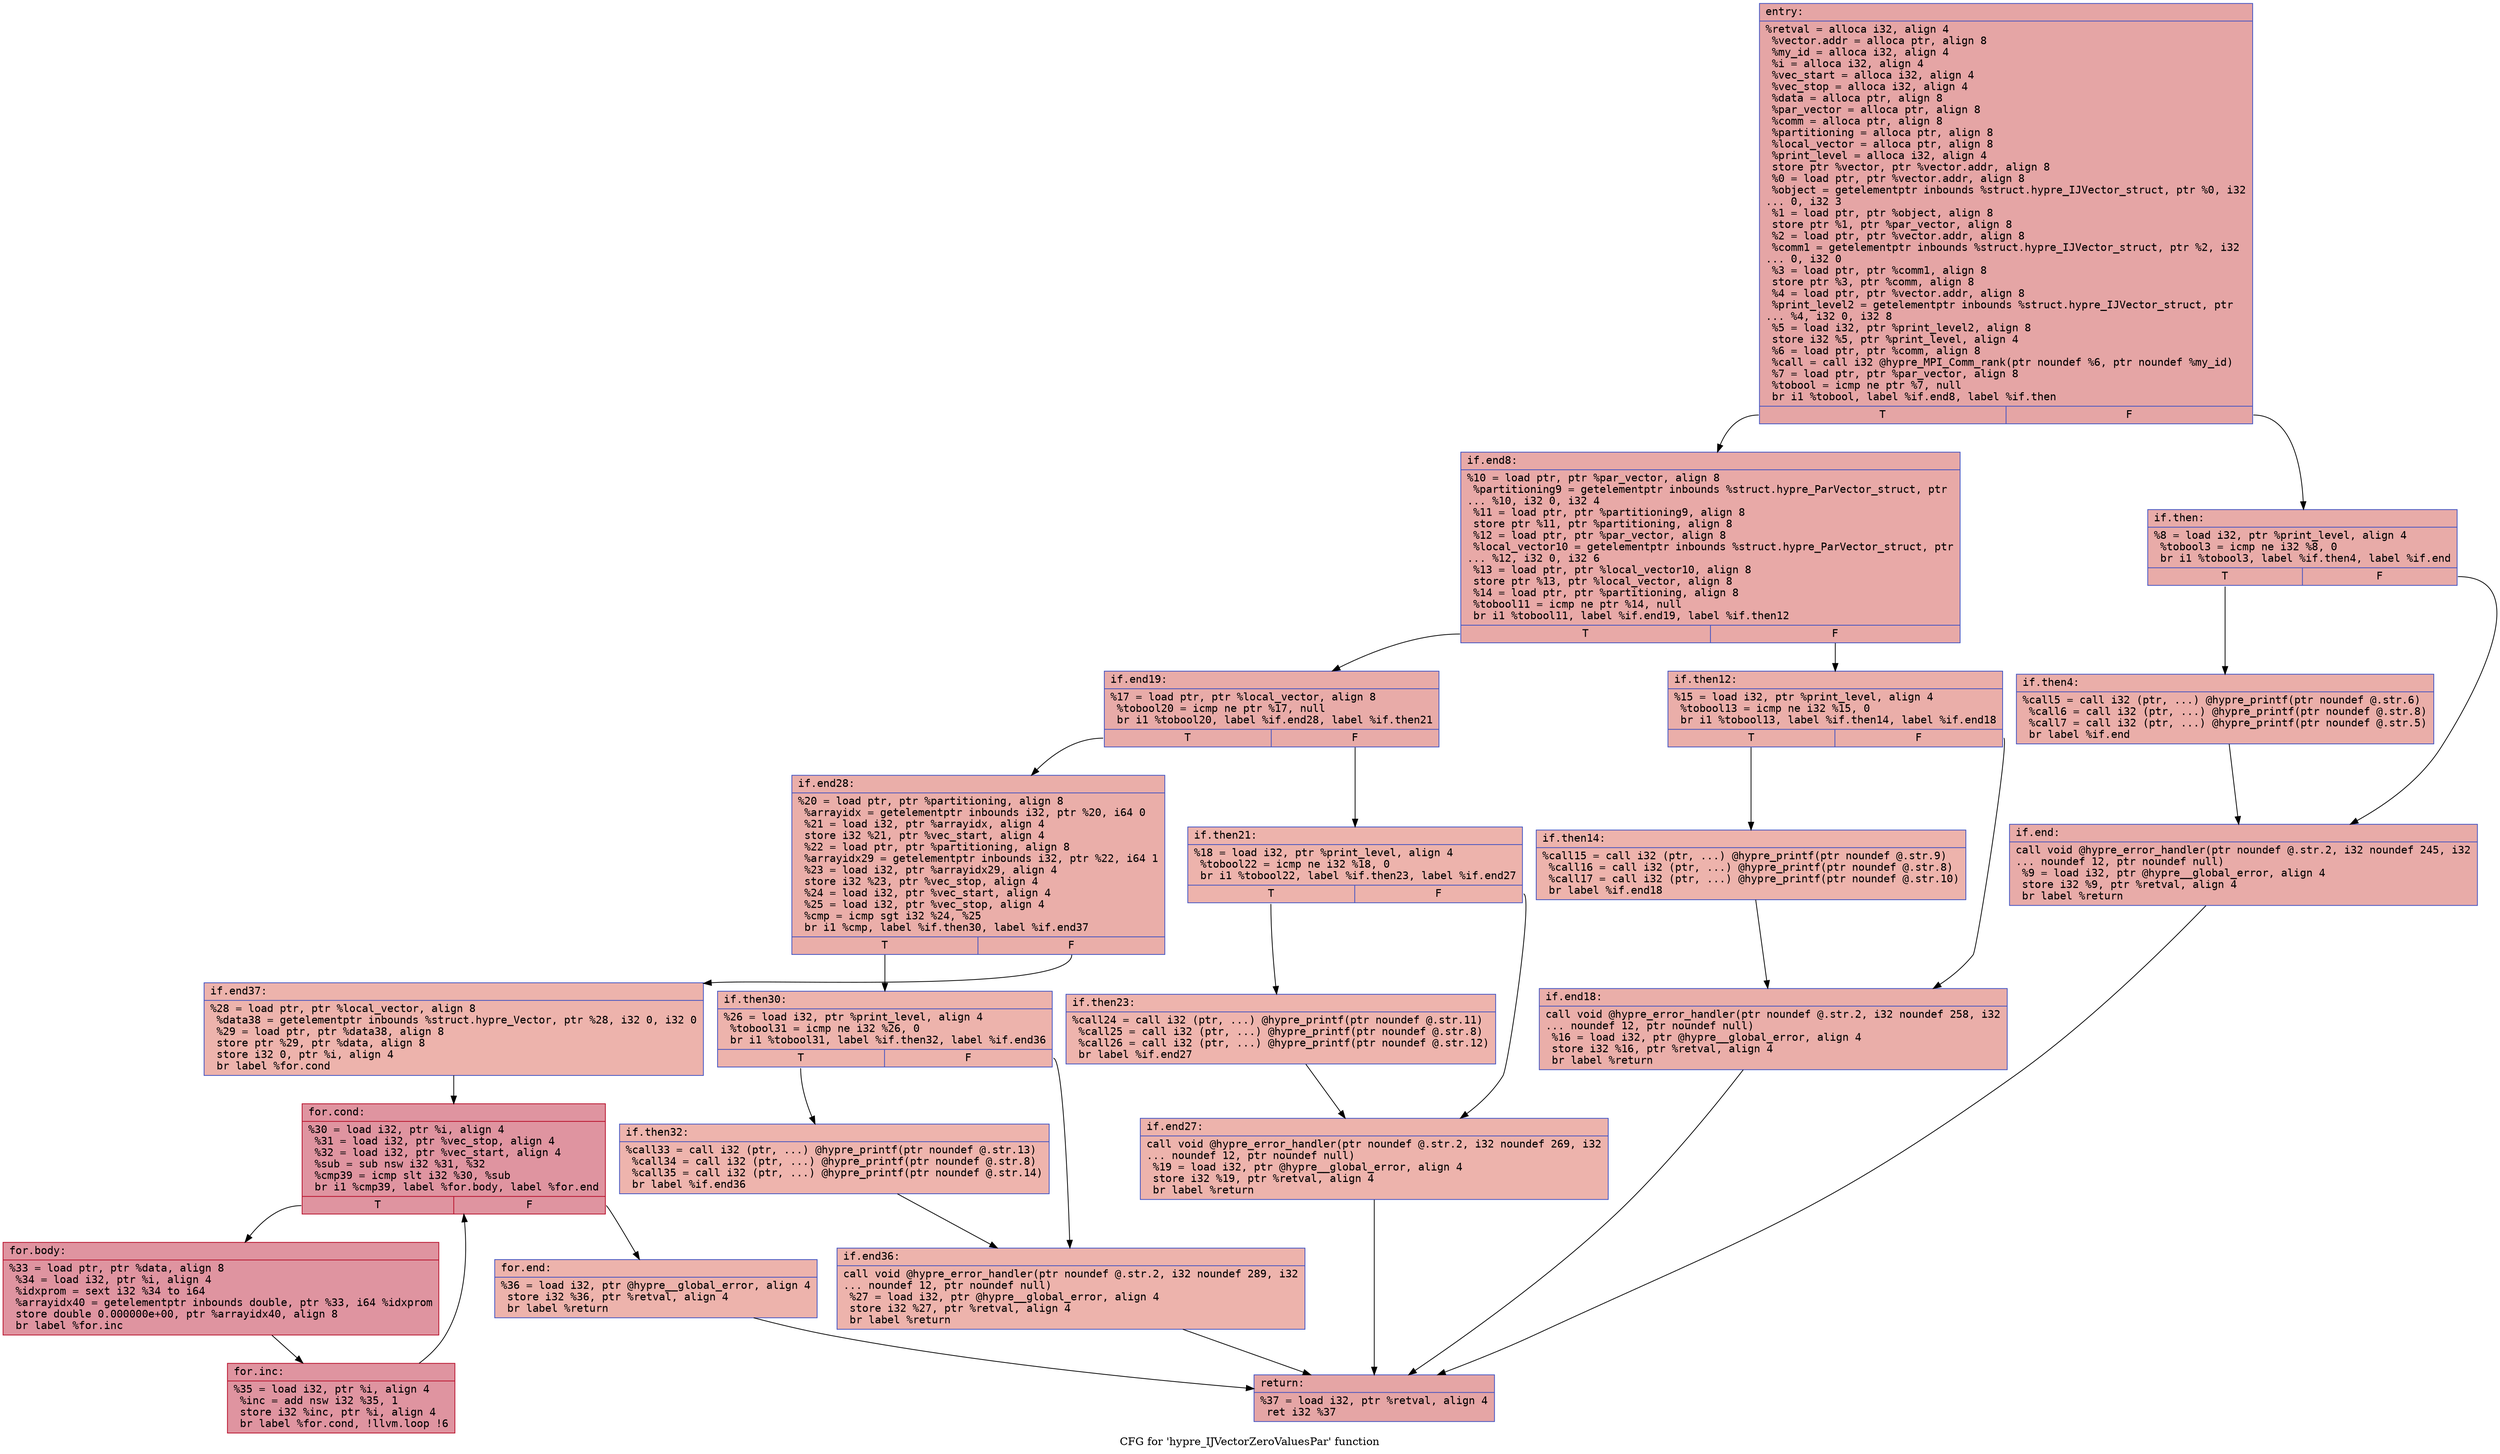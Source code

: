 digraph "CFG for 'hypre_IJVectorZeroValuesPar' function" {
	label="CFG for 'hypre_IJVectorZeroValuesPar' function";

	Node0x563aadd44720 [shape=record,color="#3d50c3ff", style=filled, fillcolor="#c5333470" fontname="Courier",label="{entry:\l|  %retval = alloca i32, align 4\l  %vector.addr = alloca ptr, align 8\l  %my_id = alloca i32, align 4\l  %i = alloca i32, align 4\l  %vec_start = alloca i32, align 4\l  %vec_stop = alloca i32, align 4\l  %data = alloca ptr, align 8\l  %par_vector = alloca ptr, align 8\l  %comm = alloca ptr, align 8\l  %partitioning = alloca ptr, align 8\l  %local_vector = alloca ptr, align 8\l  %print_level = alloca i32, align 4\l  store ptr %vector, ptr %vector.addr, align 8\l  %0 = load ptr, ptr %vector.addr, align 8\l  %object = getelementptr inbounds %struct.hypre_IJVector_struct, ptr %0, i32\l... 0, i32 3\l  %1 = load ptr, ptr %object, align 8\l  store ptr %1, ptr %par_vector, align 8\l  %2 = load ptr, ptr %vector.addr, align 8\l  %comm1 = getelementptr inbounds %struct.hypre_IJVector_struct, ptr %2, i32\l... 0, i32 0\l  %3 = load ptr, ptr %comm1, align 8\l  store ptr %3, ptr %comm, align 8\l  %4 = load ptr, ptr %vector.addr, align 8\l  %print_level2 = getelementptr inbounds %struct.hypre_IJVector_struct, ptr\l... %4, i32 0, i32 8\l  %5 = load i32, ptr %print_level2, align 8\l  store i32 %5, ptr %print_level, align 4\l  %6 = load ptr, ptr %comm, align 8\l  %call = call i32 @hypre_MPI_Comm_rank(ptr noundef %6, ptr noundef %my_id)\l  %7 = load ptr, ptr %par_vector, align 8\l  %tobool = icmp ne ptr %7, null\l  br i1 %tobool, label %if.end8, label %if.then\l|{<s0>T|<s1>F}}"];
	Node0x563aadd44720:s0 -> Node0x563aadd45ba0[tooltip="entry -> if.end8\nProbability 62.50%" ];
	Node0x563aadd44720:s1 -> Node0x563aadd45c10[tooltip="entry -> if.then\nProbability 37.50%" ];
	Node0x563aadd45c10 [shape=record,color="#3d50c3ff", style=filled, fillcolor="#cc403a70" fontname="Courier",label="{if.then:\l|  %8 = load i32, ptr %print_level, align 4\l  %tobool3 = icmp ne i32 %8, 0\l  br i1 %tobool3, label %if.then4, label %if.end\l|{<s0>T|<s1>F}}"];
	Node0x563aadd45c10:s0 -> Node0x563aadd45e60[tooltip="if.then -> if.then4\nProbability 62.50%" ];
	Node0x563aadd45c10:s1 -> Node0x563aadd45eb0[tooltip="if.then -> if.end\nProbability 37.50%" ];
	Node0x563aadd45e60 [shape=record,color="#3d50c3ff", style=filled, fillcolor="#d0473d70" fontname="Courier",label="{if.then4:\l|  %call5 = call i32 (ptr, ...) @hypre_printf(ptr noundef @.str.6)\l  %call6 = call i32 (ptr, ...) @hypre_printf(ptr noundef @.str.8)\l  %call7 = call i32 (ptr, ...) @hypre_printf(ptr noundef @.str.5)\l  br label %if.end\l}"];
	Node0x563aadd45e60 -> Node0x563aadd45eb0[tooltip="if.then4 -> if.end\nProbability 100.00%" ];
	Node0x563aadd45eb0 [shape=record,color="#3d50c3ff", style=filled, fillcolor="#cc403a70" fontname="Courier",label="{if.end:\l|  call void @hypre_error_handler(ptr noundef @.str.2, i32 noundef 245, i32\l... noundef 12, ptr noundef null)\l  %9 = load i32, ptr @hypre__global_error, align 4\l  store i32 %9, ptr %retval, align 4\l  br label %return\l}"];
	Node0x563aadd45eb0 -> Node0x563aadd3d160[tooltip="if.end -> return\nProbability 100.00%" ];
	Node0x563aadd45ba0 [shape=record,color="#3d50c3ff", style=filled, fillcolor="#ca3b3770" fontname="Courier",label="{if.end8:\l|  %10 = load ptr, ptr %par_vector, align 8\l  %partitioning9 = getelementptr inbounds %struct.hypre_ParVector_struct, ptr\l... %10, i32 0, i32 4\l  %11 = load ptr, ptr %partitioning9, align 8\l  store ptr %11, ptr %partitioning, align 8\l  %12 = load ptr, ptr %par_vector, align 8\l  %local_vector10 = getelementptr inbounds %struct.hypre_ParVector_struct, ptr\l... %12, i32 0, i32 6\l  %13 = load ptr, ptr %local_vector10, align 8\l  store ptr %13, ptr %local_vector, align 8\l  %14 = load ptr, ptr %partitioning, align 8\l  %tobool11 = icmp ne ptr %14, null\l  br i1 %tobool11, label %if.end19, label %if.then12\l|{<s0>T|<s1>F}}"];
	Node0x563aadd45ba0:s0 -> Node0x563aadd3d790[tooltip="if.end8 -> if.end19\nProbability 62.50%" ];
	Node0x563aadd45ba0:s1 -> Node0x563aadd3d810[tooltip="if.end8 -> if.then12\nProbability 37.50%" ];
	Node0x563aadd3d810 [shape=record,color="#3d50c3ff", style=filled, fillcolor="#d0473d70" fontname="Courier",label="{if.then12:\l|  %15 = load i32, ptr %print_level, align 4\l  %tobool13 = icmp ne i32 %15, 0\l  br i1 %tobool13, label %if.then14, label %if.end18\l|{<s0>T|<s1>F}}"];
	Node0x563aadd3d810:s0 -> Node0x563aadd3da80[tooltip="if.then12 -> if.then14\nProbability 62.50%" ];
	Node0x563aadd3d810:s1 -> Node0x563aadd3db00[tooltip="if.then12 -> if.end18\nProbability 37.50%" ];
	Node0x563aadd3da80 [shape=record,color="#3d50c3ff", style=filled, fillcolor="#d6524470" fontname="Courier",label="{if.then14:\l|  %call15 = call i32 (ptr, ...) @hypre_printf(ptr noundef @.str.9)\l  %call16 = call i32 (ptr, ...) @hypre_printf(ptr noundef @.str.8)\l  %call17 = call i32 (ptr, ...) @hypre_printf(ptr noundef @.str.10)\l  br label %if.end18\l}"];
	Node0x563aadd3da80 -> Node0x563aadd3db00[tooltip="if.then14 -> if.end18\nProbability 100.00%" ];
	Node0x563aadd3db00 [shape=record,color="#3d50c3ff", style=filled, fillcolor="#d0473d70" fontname="Courier",label="{if.end18:\l|  call void @hypre_error_handler(ptr noundef @.str.2, i32 noundef 258, i32\l... noundef 12, ptr noundef null)\l  %16 = load i32, ptr @hypre__global_error, align 4\l  store i32 %16, ptr %retval, align 4\l  br label %return\l}"];
	Node0x563aadd3db00 -> Node0x563aadd3d160[tooltip="if.end18 -> return\nProbability 100.00%" ];
	Node0x563aadd3d790 [shape=record,color="#3d50c3ff", style=filled, fillcolor="#cc403a70" fontname="Courier",label="{if.end19:\l|  %17 = load ptr, ptr %local_vector, align 8\l  %tobool20 = icmp ne ptr %17, null\l  br i1 %tobool20, label %if.end28, label %if.then21\l|{<s0>T|<s1>F}}"];
	Node0x563aadd3d790:s0 -> Node0x563aadd48bb0[tooltip="if.end19 -> if.end28\nProbability 62.50%" ];
	Node0x563aadd3d790:s1 -> Node0x563aadd48c00[tooltip="if.end19 -> if.then21\nProbability 37.50%" ];
	Node0x563aadd48c00 [shape=record,color="#3d50c3ff", style=filled, fillcolor="#d6524470" fontname="Courier",label="{if.then21:\l|  %18 = load i32, ptr %print_level, align 4\l  %tobool22 = icmp ne i32 %18, 0\l  br i1 %tobool22, label %if.then23, label %if.end27\l|{<s0>T|<s1>F}}"];
	Node0x563aadd48c00:s0 -> Node0x563aadd48e70[tooltip="if.then21 -> if.then23\nProbability 62.50%" ];
	Node0x563aadd48c00:s1 -> Node0x563aadd48ef0[tooltip="if.then21 -> if.end27\nProbability 37.50%" ];
	Node0x563aadd48e70 [shape=record,color="#3d50c3ff", style=filled, fillcolor="#d8564670" fontname="Courier",label="{if.then23:\l|  %call24 = call i32 (ptr, ...) @hypre_printf(ptr noundef @.str.11)\l  %call25 = call i32 (ptr, ...) @hypre_printf(ptr noundef @.str.8)\l  %call26 = call i32 (ptr, ...) @hypre_printf(ptr noundef @.str.12)\l  br label %if.end27\l}"];
	Node0x563aadd48e70 -> Node0x563aadd48ef0[tooltip="if.then23 -> if.end27\nProbability 100.00%" ];
	Node0x563aadd48ef0 [shape=record,color="#3d50c3ff", style=filled, fillcolor="#d6524470" fontname="Courier",label="{if.end27:\l|  call void @hypre_error_handler(ptr noundef @.str.2, i32 noundef 269, i32\l... noundef 12, ptr noundef null)\l  %19 = load i32, ptr @hypre__global_error, align 4\l  store i32 %19, ptr %retval, align 4\l  br label %return\l}"];
	Node0x563aadd48ef0 -> Node0x563aadd3d160[tooltip="if.end27 -> return\nProbability 100.00%" ];
	Node0x563aadd48bb0 [shape=record,color="#3d50c3ff", style=filled, fillcolor="#d0473d70" fontname="Courier",label="{if.end28:\l|  %20 = load ptr, ptr %partitioning, align 8\l  %arrayidx = getelementptr inbounds i32, ptr %20, i64 0\l  %21 = load i32, ptr %arrayidx, align 4\l  store i32 %21, ptr %vec_start, align 4\l  %22 = load ptr, ptr %partitioning, align 8\l  %arrayidx29 = getelementptr inbounds i32, ptr %22, i64 1\l  %23 = load i32, ptr %arrayidx29, align 4\l  store i32 %23, ptr %vec_stop, align 4\l  %24 = load i32, ptr %vec_start, align 4\l  %25 = load i32, ptr %vec_stop, align 4\l  %cmp = icmp sgt i32 %24, %25\l  br i1 %cmp, label %if.then30, label %if.end37\l|{<s0>T|<s1>F}}"];
	Node0x563aadd48bb0:s0 -> Node0x563aadd4a360[tooltip="if.end28 -> if.then30\nProbability 50.00%" ];
	Node0x563aadd48bb0:s1 -> Node0x563aadd4a3e0[tooltip="if.end28 -> if.end37\nProbability 50.00%" ];
	Node0x563aadd4a360 [shape=record,color="#3d50c3ff", style=filled, fillcolor="#d6524470" fontname="Courier",label="{if.then30:\l|  %26 = load i32, ptr %print_level, align 4\l  %tobool31 = icmp ne i32 %26, 0\l  br i1 %tobool31, label %if.then32, label %if.end36\l|{<s0>T|<s1>F}}"];
	Node0x563aadd4a360:s0 -> Node0x563aadd4a650[tooltip="if.then30 -> if.then32\nProbability 62.50%" ];
	Node0x563aadd4a360:s1 -> Node0x563aadd4a6d0[tooltip="if.then30 -> if.end36\nProbability 37.50%" ];
	Node0x563aadd4a650 [shape=record,color="#3d50c3ff", style=filled, fillcolor="#d8564670" fontname="Courier",label="{if.then32:\l|  %call33 = call i32 (ptr, ...) @hypre_printf(ptr noundef @.str.13)\l  %call34 = call i32 (ptr, ...) @hypre_printf(ptr noundef @.str.8)\l  %call35 = call i32 (ptr, ...) @hypre_printf(ptr noundef @.str.14)\l  br label %if.end36\l}"];
	Node0x563aadd4a650 -> Node0x563aadd4a6d0[tooltip="if.then32 -> if.end36\nProbability 100.00%" ];
	Node0x563aadd4a6d0 [shape=record,color="#3d50c3ff", style=filled, fillcolor="#d6524470" fontname="Courier",label="{if.end36:\l|  call void @hypre_error_handler(ptr noundef @.str.2, i32 noundef 289, i32\l... noundef 12, ptr noundef null)\l  %27 = load i32, ptr @hypre__global_error, align 4\l  store i32 %27, ptr %retval, align 4\l  br label %return\l}"];
	Node0x563aadd4a6d0 -> Node0x563aadd3d160[tooltip="if.end36 -> return\nProbability 100.00%" ];
	Node0x563aadd4a3e0 [shape=record,color="#3d50c3ff", style=filled, fillcolor="#d6524470" fontname="Courier",label="{if.end37:\l|  %28 = load ptr, ptr %local_vector, align 8\l  %data38 = getelementptr inbounds %struct.hypre_Vector, ptr %28, i32 0, i32 0\l  %29 = load ptr, ptr %data38, align 8\l  store ptr %29, ptr %data, align 8\l  store i32 0, ptr %i, align 4\l  br label %for.cond\l}"];
	Node0x563aadd4a3e0 -> Node0x563aadd4b230[tooltip="if.end37 -> for.cond\nProbability 100.00%" ];
	Node0x563aadd4b230 [shape=record,color="#b70d28ff", style=filled, fillcolor="#b70d2870" fontname="Courier",label="{for.cond:\l|  %30 = load i32, ptr %i, align 4\l  %31 = load i32, ptr %vec_stop, align 4\l  %32 = load i32, ptr %vec_start, align 4\l  %sub = sub nsw i32 %31, %32\l  %cmp39 = icmp slt i32 %30, %sub\l  br i1 %cmp39, label %for.body, label %for.end\l|{<s0>T|<s1>F}}"];
	Node0x563aadd4b230:s0 -> Node0x563aadd4b5b0[tooltip="for.cond -> for.body\nProbability 96.88%" ];
	Node0x563aadd4b230:s1 -> Node0x563aadd4b600[tooltip="for.cond -> for.end\nProbability 3.12%" ];
	Node0x563aadd4b5b0 [shape=record,color="#b70d28ff", style=filled, fillcolor="#b70d2870" fontname="Courier",label="{for.body:\l|  %33 = load ptr, ptr %data, align 8\l  %34 = load i32, ptr %i, align 4\l  %idxprom = sext i32 %34 to i64\l  %arrayidx40 = getelementptr inbounds double, ptr %33, i64 %idxprom\l  store double 0.000000e+00, ptr %arrayidx40, align 8\l  br label %for.inc\l}"];
	Node0x563aadd4b5b0 -> Node0x563aadd4c470[tooltip="for.body -> for.inc\nProbability 100.00%" ];
	Node0x563aadd4c470 [shape=record,color="#b70d28ff", style=filled, fillcolor="#b70d2870" fontname="Courier",label="{for.inc:\l|  %35 = load i32, ptr %i, align 4\l  %inc = add nsw i32 %35, 1\l  store i32 %inc, ptr %i, align 4\l  br label %for.cond, !llvm.loop !6\l}"];
	Node0x563aadd4c470 -> Node0x563aadd4b230[tooltip="for.inc -> for.cond\nProbability 100.00%" ];
	Node0x563aadd4b600 [shape=record,color="#3d50c3ff", style=filled, fillcolor="#d6524470" fontname="Courier",label="{for.end:\l|  %36 = load i32, ptr @hypre__global_error, align 4\l  store i32 %36, ptr %retval, align 4\l  br label %return\l}"];
	Node0x563aadd4b600 -> Node0x563aadd3d160[tooltip="for.end -> return\nProbability 100.00%" ];
	Node0x563aadd3d160 [shape=record,color="#3d50c3ff", style=filled, fillcolor="#c5333470" fontname="Courier",label="{return:\l|  %37 = load i32, ptr %retval, align 4\l  ret i32 %37\l}"];
}
